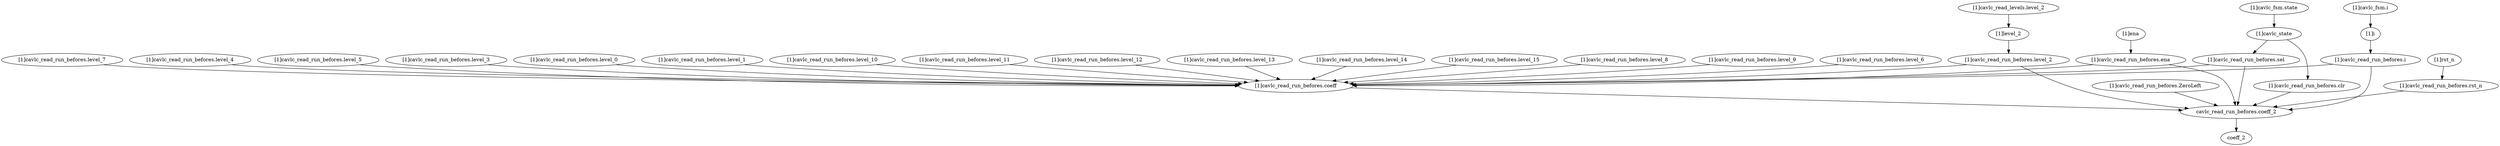 strict digraph "" {
	"cavlc_read_run_befores.coeff_2"	 [complexity=0,
		importance=0.0105081371029,
		rank=0.0];
	coeff_2	 [complexity=0,
		importance=0.00530632965886,
		rank=0.0];
	"cavlc_read_run_befores.coeff_2" -> coeff_2;
	"[1]cavlc_read_run_befores.level_8"	 [complexity=4,
		importance=0.0387939447813,
		rank=0.00969848619533];
	"[1]cavlc_read_run_befores.coeff"	 [complexity=2,
		importance=0.0338513336207,
		rank=0.0169256668103];
	"[1]cavlc_read_run_befores.level_8" -> "[1]cavlc_read_run_befores.coeff";
	"[1]cavlc_read_run_befores.level_9"	 [complexity=4,
		importance=0.0387939447813,
		rank=0.00969848619533];
	"[1]cavlc_read_run_befores.level_9" -> "[1]cavlc_read_run_befores.coeff";
	"[1]cavlc_read_run_befores.level_6"	 [complexity=4,
		importance=0.0387939447813,
		rank=0.00969848619533];
	"[1]cavlc_read_run_befores.level_6" -> "[1]cavlc_read_run_befores.coeff";
	"[1]cavlc_read_run_befores.level_7"	 [complexity=4,
		importance=0.0387910901131,
		rank=0.00969777252829];
	"[1]cavlc_read_run_befores.level_7" -> "[1]cavlc_read_run_befores.coeff";
	"[1]cavlc_read_run_befores.level_4"	 [complexity=4,
		importance=0.0387910901131,
		rank=0.00969777252829];
	"[1]cavlc_read_run_befores.level_4" -> "[1]cavlc_read_run_befores.coeff";
	"[1]cavlc_read_run_befores.level_5"	 [complexity=4,
		importance=0.0387939447813,
		rank=0.00969848619533];
	"[1]cavlc_read_run_befores.level_5" -> "[1]cavlc_read_run_befores.coeff";
	"[1]cavlc_read_run_befores.level_2"	 [complexity=4,
		importance=0.0387939447813,
		rank=0.00969848619533];
	"[1]cavlc_read_run_befores.level_2" -> "cavlc_read_run_befores.coeff_2";
	"[1]cavlc_read_run_befores.level_2" -> "[1]cavlc_read_run_befores.coeff";
	"[1]cavlc_read_run_befores.level_3"	 [complexity=4,
		importance=0.0387939447813,
		rank=0.00969848619533];
	"[1]cavlc_read_run_befores.level_3" -> "[1]cavlc_read_run_befores.coeff";
	"[1]cavlc_read_run_befores.level_0"	 [complexity=4,
		importance=0.038773673545,
		rank=0.00969341838626];
	"[1]cavlc_read_run_befores.level_0" -> "[1]cavlc_read_run_befores.coeff";
	"[1]cavlc_read_run_befores.level_1"	 [complexity=4,
		importance=0.038773673545,
		rank=0.00969341838626];
	"[1]cavlc_read_run_befores.level_1" -> "[1]cavlc_read_run_befores.coeff";
	"[1]cavlc_read_run_befores.ZeroLeft"	 [complexity=5,
		importance=0.0421086260848,
		rank=0.00842172521695];
	"[1]cavlc_read_run_befores.ZeroLeft" -> "cavlc_read_run_befores.coeff_2";
	"[1]cavlc_read_run_befores.level_10"	 [complexity=4,
		importance=0.0387910901131,
		rank=0.00969777252829];
	"[1]cavlc_read_run_befores.level_10" -> "[1]cavlc_read_run_befores.coeff";
	"[1]cavlc_read_run_befores.level_11"	 [complexity=4,
		importance=0.0387910901131,
		rank=0.00969777252829];
	"[1]cavlc_read_run_befores.level_11" -> "[1]cavlc_read_run_befores.coeff";
	"[1]cavlc_read_run_befores.level_12"	 [complexity=4,
		importance=0.0387939447813,
		rank=0.00969848619533];
	"[1]cavlc_read_run_befores.level_12" -> "[1]cavlc_read_run_befores.coeff";
	"[1]cavlc_read_run_befores.level_13"	 [complexity=4,
		importance=0.0387939447813,
		rank=0.00969848619533];
	"[1]cavlc_read_run_befores.level_13" -> "[1]cavlc_read_run_befores.coeff";
	"[1]cavlc_read_run_befores.level_14"	 [complexity=4,
		importance=0.0387564498974,
		rank=0.00968911247436];
	"[1]cavlc_read_run_befores.level_14" -> "[1]cavlc_read_run_befores.coeff";
	"[1]cavlc_read_run_befores.level_15"	 [complexity=4,
		importance=0.0387218096817,
		rank=0.00968045242043];
	"[1]cavlc_read_run_befores.level_15" -> "[1]cavlc_read_run_befores.coeff";
	"[1]cavlc_state"	 [complexity=4,
		importance=0.581439747339,
		rank=0.145359936835];
	"[1]cavlc_read_run_befores.sel"	 [complexity=4,
		importance=0.578333554288,
		rank=0.144583388572];
	"[1]cavlc_state" -> "[1]cavlc_read_run_befores.sel";
	"[1]cavlc_read_run_befores.clr"	 [complexity=2,
		importance=0.0343852940451,
		rank=0.0171926470225];
	"[1]cavlc_state" -> "[1]cavlc_read_run_befores.clr";
	"[1]cavlc_read_run_befores.sel" -> "cavlc_read_run_befores.coeff_2";
	"[1]cavlc_read_run_befores.sel" -> "[1]cavlc_read_run_befores.coeff";
	"[1]cavlc_read_run_befores.ena"	 [complexity=4,
		importance=0.578448807659,
		rank=0.144612201915];
	"[1]cavlc_read_run_befores.ena" -> "cavlc_read_run_befores.coeff_2";
	"[1]cavlc_read_run_befores.ena" -> "[1]cavlc_read_run_befores.coeff";
	"[1]ena"	 [complexity=4,
		importance=0.581154382189,
		rank=0.145288595547];
	"[1]ena" -> "[1]cavlc_read_run_befores.ena";
	"[1]rst_n"	 [complexity=1,
		importance=0.0477818994434,
		rank=0.0477818994434];
	"[1]cavlc_read_run_befores.rst_n"	 [complexity=1,
		importance=0.0450763249129,
		rank=0.0450763249129];
	"[1]rst_n" -> "[1]cavlc_read_run_befores.rst_n";
	"[1]cavlc_read_levels.level_2"	 [complexity=4,
		importance=0.0468039906107,
		rank=0.0117009976527];
	"[1]level_2"	 [complexity=4,
		importance=0.0432676931364,
		rank=0.0108169232841];
	"[1]cavlc_read_levels.level_2" -> "[1]level_2";
	"[1]cavlc_read_run_befores.rst_n" -> "cavlc_read_run_befores.coeff_2";
	"[1]level_2" -> "[1]cavlc_read_run_befores.level_2";
	"[1]cavlc_read_run_befores.i"	 [complexity=3,
		importance=0.545104273808,
		rank=0.181701424603];
	"[1]cavlc_read_run_befores.i" -> "cavlc_read_run_befores.coeff_2";
	"[1]cavlc_read_run_befores.i" -> "[1]cavlc_read_run_befores.coeff";
	"[1]cavlc_read_run_befores.clr" -> "cavlc_read_run_befores.coeff_2";
	"[1]cavlc_fsm.state"	 [complexity=4,
		importance=0.603875953853,
		rank=0.150968988463];
	"[1]cavlc_fsm.state" -> "[1]cavlc_state";
	"[1]i"	 [complexity=3,
		importance=0.548213849176,
		rank=0.182737949725];
	"[1]i" -> "[1]cavlc_read_run_befores.i";
	"[1]cavlc_read_run_befores.coeff" -> "cavlc_read_run_befores.coeff_2";
	"[1]cavlc_fsm.i"	 [complexity=3,
		importance=0.561950926388,
		rank=0.187316975463];
	"[1]cavlc_fsm.i" -> "[1]i";
}
